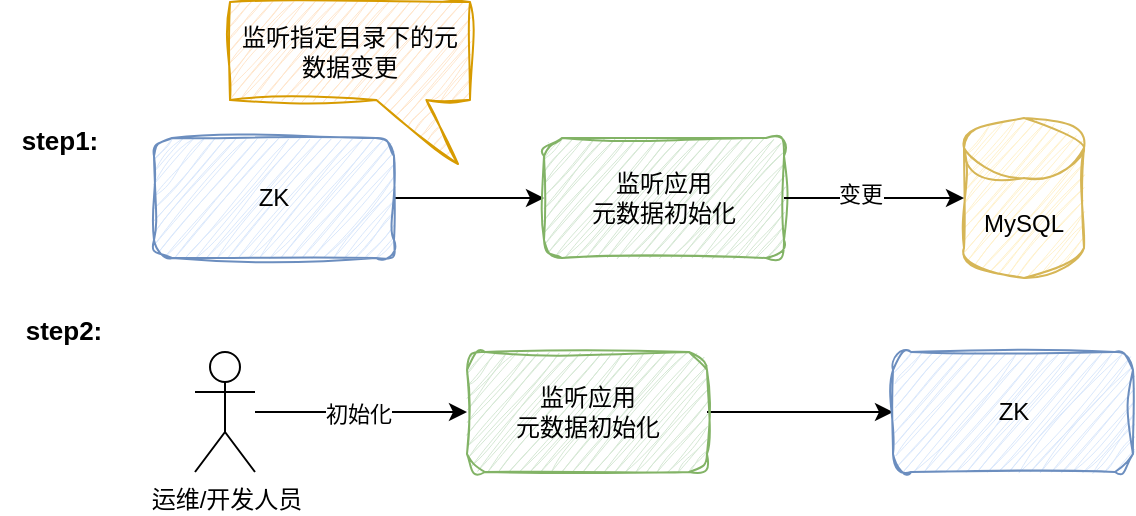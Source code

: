 <mxfile version="24.0.2" type="github">
  <diagram name="第 1 页" id="ee7YWYgeDnB8Q1HyjFBW">
    <mxGraphModel dx="823" dy="632" grid="0" gridSize="10" guides="1" tooltips="1" connect="1" arrows="1" fold="1" page="1" pageScale="1" pageWidth="827" pageHeight="1169" math="0" shadow="0">
      <root>
        <mxCell id="0" />
        <mxCell id="1" parent="0" />
        <mxCell id="u8t6QMjzlJgAluDQ3TjV-3" style="edgeStyle=orthogonalEdgeStyle;rounded=0;orthogonalLoop=1;jettySize=auto;html=1;entryX=0;entryY=0.5;entryDx=0;entryDy=0;" edge="1" parent="1" source="BJCaZ7cayTKSOUwX5sGd-1" target="BJCaZ7cayTKSOUwX5sGd-2">
          <mxGeometry relative="1" as="geometry" />
        </mxCell>
        <mxCell id="BJCaZ7cayTKSOUwX5sGd-1" value="ZK" style="rounded=1;whiteSpace=wrap;html=1;sketch=1;curveFitting=1;jiggle=2;shadow=0;textShadow=0;fillColor=#dae8fc;strokeColor=#6c8ebf;glass=0;" parent="1" vertex="1">
          <mxGeometry x="77" y="349" width="120" height="60" as="geometry" />
        </mxCell>
        <mxCell id="BJCaZ7cayTKSOUwX5sGd-2" value="监听应用&lt;div&gt;元数据初始化&lt;/div&gt;" style="rounded=1;whiteSpace=wrap;html=1;fillColor=#d5e8d4;strokeColor=#82b366;sketch=1;curveFitting=1;jiggle=2;" parent="1" vertex="1">
          <mxGeometry x="272" y="349" width="120" height="60" as="geometry" />
        </mxCell>
        <mxCell id="BJCaZ7cayTKSOUwX5sGd-5" value="MySQL" style="shape=cylinder3;whiteSpace=wrap;html=1;boundedLbl=1;backgroundOutline=1;size=15;fillColor=#fff2cc;strokeColor=#d6b656;shadow=0;textShadow=0;sketch=1;curveFitting=1;jiggle=2;" parent="1" vertex="1">
          <mxGeometry x="482" y="339" width="60" height="80" as="geometry" />
        </mxCell>
        <mxCell id="BJCaZ7cayTKSOUwX5sGd-9" value="监听指定目录下的元数据变更" style="shape=callout;whiteSpace=wrap;html=1;perimeter=calloutPerimeter;sketch=1;curveFitting=1;jiggle=2;fillColor=#ffe6cc;strokeColor=#d79b00;rotation=0;base=25;size=32;position=0.61;position2=0.95;" parent="1" vertex="1">
          <mxGeometry x="115" y="281" width="120" height="81" as="geometry" />
        </mxCell>
        <mxCell id="BJCaZ7cayTKSOUwX5sGd-14" style="edgeStyle=orthogonalEdgeStyle;rounded=0;orthogonalLoop=1;jettySize=auto;html=1;entryX=0;entryY=0.5;entryDx=0;entryDy=0;" parent="1" source="BJCaZ7cayTKSOUwX5sGd-10" target="BJCaZ7cayTKSOUwX5sGd-13" edge="1">
          <mxGeometry relative="1" as="geometry" />
        </mxCell>
        <mxCell id="BJCaZ7cayTKSOUwX5sGd-15" value="初始化" style="edgeLabel;html=1;align=center;verticalAlign=middle;resizable=0;points=[];" parent="BJCaZ7cayTKSOUwX5sGd-14" vertex="1" connectable="0">
          <mxGeometry x="-0.028" y="-1" relative="1" as="geometry">
            <mxPoint as="offset" />
          </mxGeometry>
        </mxCell>
        <mxCell id="BJCaZ7cayTKSOUwX5sGd-10" value="运维/开发人员" style="shape=umlActor;verticalLabelPosition=bottom;verticalAlign=top;html=1;outlineConnect=0;" parent="1" vertex="1">
          <mxGeometry x="97.5" y="456" width="30" height="60" as="geometry" />
        </mxCell>
        <mxCell id="BJCaZ7cayTKSOUwX5sGd-16" style="edgeStyle=orthogonalEdgeStyle;rounded=0;orthogonalLoop=1;jettySize=auto;html=1;entryX=0;entryY=0.5;entryDx=0;entryDy=0;" parent="1" source="BJCaZ7cayTKSOUwX5sGd-13" target="BJCaZ7cayTKSOUwX5sGd-17" edge="1">
          <mxGeometry relative="1" as="geometry">
            <mxPoint x="434.956" y="486" as="targetPoint" />
          </mxGeometry>
        </mxCell>
        <mxCell id="BJCaZ7cayTKSOUwX5sGd-13" value="监听应用&lt;div&gt;元数据初始化&lt;/div&gt;" style="rounded=1;whiteSpace=wrap;html=1;fillColor=#d5e8d4;strokeColor=#82b366;sketch=1;curveFitting=1;jiggle=2;" parent="1" vertex="1">
          <mxGeometry x="233.5" y="456" width="120" height="60" as="geometry" />
        </mxCell>
        <mxCell id="BJCaZ7cayTKSOUwX5sGd-17" value="ZK" style="rounded=1;whiteSpace=wrap;html=1;sketch=1;curveFitting=1;jiggle=2;shadow=0;textShadow=0;fillColor=#dae8fc;strokeColor=#6c8ebf;glass=0;" parent="1" vertex="1">
          <mxGeometry x="446.5" y="456" width="120" height="60" as="geometry" />
        </mxCell>
        <mxCell id="u8t6QMjzlJgAluDQ3TjV-1" style="edgeStyle=orthogonalEdgeStyle;rounded=0;orthogonalLoop=1;jettySize=auto;html=1;entryX=0;entryY=0.5;entryDx=0;entryDy=0;entryPerimeter=0;" edge="1" parent="1" source="BJCaZ7cayTKSOUwX5sGd-2" target="BJCaZ7cayTKSOUwX5sGd-5">
          <mxGeometry relative="1" as="geometry" />
        </mxCell>
        <mxCell id="u8t6QMjzlJgAluDQ3TjV-2" value="变更" style="edgeLabel;html=1;align=center;verticalAlign=middle;resizable=0;points=[];" vertex="1" connectable="0" parent="u8t6QMjzlJgAluDQ3TjV-1">
          <mxGeometry x="-0.168" y="2" relative="1" as="geometry">
            <mxPoint as="offset" />
          </mxGeometry>
        </mxCell>
        <mxCell id="u8t6QMjzlJgAluDQ3TjV-4" value="step1:" style="text;html=1;align=center;verticalAlign=middle;whiteSpace=wrap;rounded=0;fontSize=13;fontStyle=1" vertex="1" parent="1">
          <mxGeometry y="335" width="60" height="30" as="geometry" />
        </mxCell>
        <mxCell id="u8t6QMjzlJgAluDQ3TjV-7" value="step2:" style="text;html=1;align=center;verticalAlign=middle;whiteSpace=wrap;rounded=0;fontSize=13;fontStyle=1" vertex="1" parent="1">
          <mxGeometry x="2" y="430" width="60" height="30" as="geometry" />
        </mxCell>
      </root>
    </mxGraphModel>
  </diagram>
</mxfile>
